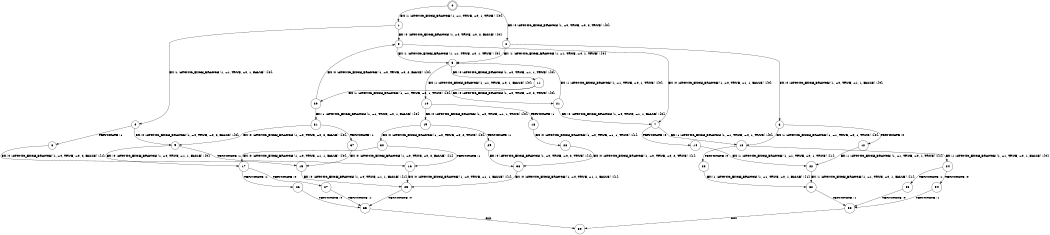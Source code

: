 digraph BCG {
size = "7, 10.5";
center = TRUE;
node [shape = circle];
0 [peripheries = 2];
0 -> 1 [label = "EX !1 !ATOMIC_EXCH_BRANCH (1, +1, TRUE, +0, 1, TRUE) !{0}"];
0 -> 2 [label = "EX !0 !ATOMIC_EXCH_BRANCH (1, +0, TRUE, +0, 2, TRUE) !{0}"];
1 -> 3 [label = "EX !0 !ATOMIC_EXCH_BRANCH (1, +0, TRUE, +0, 2, FALSE) !{0}"];
1 -> 4 [label = "EX !1 !ATOMIC_EXCH_BRANCH (1, +1, TRUE, +0, 1, FALSE) !{0}"];
2 -> 5 [label = "EX !1 !ATOMIC_EXCH_BRANCH (1, +1, TRUE, +0, 1, TRUE) !{0}"];
2 -> 6 [label = "EX !0 !ATOMIC_EXCH_BRANCH (1, +0, TRUE, +1, 1, FALSE) !{0}"];
3 -> 5 [label = "EX !1 !ATOMIC_EXCH_BRANCH (1, +1, TRUE, +0, 1, TRUE) !{0}"];
3 -> 7 [label = "EX !0 !ATOMIC_EXCH_BRANCH (1, +0, TRUE, +1, 1, FALSE) !{0}"];
4 -> 8 [label = "TERMINATE !1"];
4 -> 9 [label = "EX !0 !ATOMIC_EXCH_BRANCH (1, +0, TRUE, +0, 2, FALSE) !{0}"];
5 -> 10 [label = "EX !1 !ATOMIC_EXCH_BRANCH (1, +1, TRUE, +0, 1, FALSE) !{0}"];
5 -> 11 [label = "EX !0 !ATOMIC_EXCH_BRANCH (1, +0, TRUE, +1, 1, TRUE) !{0}"];
6 -> 12 [label = "TERMINATE !0"];
6 -> 13 [label = "EX !1 !ATOMIC_EXCH_BRANCH (1, +1, TRUE, +0, 1, TRUE) !{0}"];
7 -> 14 [label = "TERMINATE !0"];
7 -> 13 [label = "EX !1 !ATOMIC_EXCH_BRANCH (1, +1, TRUE, +0, 1, TRUE) !{0}"];
8 -> 15 [label = "EX !0 !ATOMIC_EXCH_BRANCH (1, +0, TRUE, +0, 2, FALSE) !{1}"];
9 -> 16 [label = "TERMINATE !1"];
9 -> 17 [label = "EX !0 !ATOMIC_EXCH_BRANCH (1, +0, TRUE, +1, 1, FALSE) !{0}"];
10 -> 18 [label = "TERMINATE !1"];
10 -> 19 [label = "EX !0 !ATOMIC_EXCH_BRANCH (1, +0, TRUE, +1, 1, TRUE) !{0}"];
11 -> 20 [label = "EX !1 !ATOMIC_EXCH_BRANCH (1, +1, TRUE, +0, 1, TRUE) !{0}"];
11 -> 21 [label = "EX !0 !ATOMIC_EXCH_BRANCH (1, +0, TRUE, +0, 2, TRUE) !{0}"];
12 -> 22 [label = "EX !1 !ATOMIC_EXCH_BRANCH (1, +1, TRUE, +0, 1, TRUE) !{1}"];
13 -> 23 [label = "TERMINATE !0"];
13 -> 24 [label = "EX !1 !ATOMIC_EXCH_BRANCH (1, +1, TRUE, +0, 1, FALSE) !{0}"];
14 -> 22 [label = "EX !1 !ATOMIC_EXCH_BRANCH (1, +1, TRUE, +0, 1, TRUE) !{1}"];
15 -> 25 [label = "EX !0 !ATOMIC_EXCH_BRANCH (1, +0, TRUE, +1, 1, FALSE) !{1}"];
16 -> 25 [label = "EX !0 !ATOMIC_EXCH_BRANCH (1, +0, TRUE, +1, 1, FALSE) !{1}"];
17 -> 26 [label = "TERMINATE !1"];
17 -> 27 [label = "TERMINATE !0"];
18 -> 28 [label = "EX !0 !ATOMIC_EXCH_BRANCH (1, +0, TRUE, +1, 1, TRUE) !{1}"];
19 -> 29 [label = "TERMINATE !1"];
19 -> 30 [label = "EX !0 !ATOMIC_EXCH_BRANCH (1, +0, TRUE, +0, 2, TRUE) !{0}"];
20 -> 31 [label = "EX !1 !ATOMIC_EXCH_BRANCH (1, +1, TRUE, +0, 1, FALSE) !{0}"];
20 -> 3 [label = "EX !0 !ATOMIC_EXCH_BRANCH (1, +0, TRUE, +0, 2, FALSE) !{0}"];
21 -> 5 [label = "EX !1 !ATOMIC_EXCH_BRANCH (1, +1, TRUE, +0, 1, TRUE) !{0}"];
21 -> 7 [label = "EX !0 !ATOMIC_EXCH_BRANCH (1, +0, TRUE, +1, 1, FALSE) !{0}"];
22 -> 32 [label = "EX !1 !ATOMIC_EXCH_BRANCH (1, +1, TRUE, +0, 1, FALSE) !{1}"];
23 -> 32 [label = "EX !1 !ATOMIC_EXCH_BRANCH (1, +1, TRUE, +0, 1, FALSE) !{1}"];
24 -> 33 [label = "TERMINATE !1"];
24 -> 34 [label = "TERMINATE !0"];
25 -> 35 [label = "TERMINATE !0"];
26 -> 35 [label = "TERMINATE !0"];
27 -> 35 [label = "TERMINATE !1"];
28 -> 36 [label = "EX !0 !ATOMIC_EXCH_BRANCH (1, +0, TRUE, +0, 2, TRUE) !{1}"];
29 -> 36 [label = "EX !0 !ATOMIC_EXCH_BRANCH (1, +0, TRUE, +0, 2, TRUE) !{1}"];
30 -> 16 [label = "TERMINATE !1"];
30 -> 17 [label = "EX !0 !ATOMIC_EXCH_BRANCH (1, +0, TRUE, +1, 1, FALSE) !{0}"];
31 -> 37 [label = "TERMINATE !1"];
31 -> 9 [label = "EX !0 !ATOMIC_EXCH_BRANCH (1, +0, TRUE, +0, 2, FALSE) !{0}"];
32 -> 38 [label = "TERMINATE !1"];
33 -> 38 [label = "TERMINATE !0"];
34 -> 38 [label = "TERMINATE !1"];
35 -> 39 [label = "exit"];
36 -> 25 [label = "EX !0 !ATOMIC_EXCH_BRANCH (1, +0, TRUE, +1, 1, FALSE) !{1}"];
37 -> 15 [label = "EX !0 !ATOMIC_EXCH_BRANCH (1, +0, TRUE, +0, 2, FALSE) !{1}"];
38 -> 39 [label = "exit"];
}
